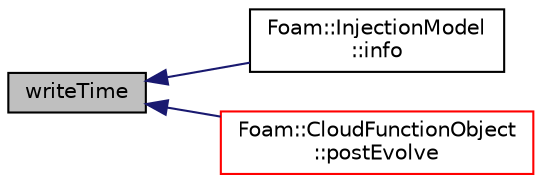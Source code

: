 digraph "writeTime"
{
  bgcolor="transparent";
  edge [fontname="Helvetica",fontsize="10",labelfontname="Helvetica",labelfontsize="10"];
  node [fontname="Helvetica",fontsize="10",shape=record];
  rankdir="LR";
  Node31 [label="writeTime",height=0.2,width=0.4,color="black", fillcolor="grey75", style="filled", fontcolor="black"];
  Node31 -> Node32 [dir="back",color="midnightblue",fontsize="10",style="solid",fontname="Helvetica"];
  Node32 [label="Foam::InjectionModel\l::info",height=0.2,width=0.4,color="black",URL="$a25201.html#a535c2aef67becff77ed292ab0eceb44c",tooltip="Write injection info to stream. "];
  Node31 -> Node33 [dir="back",color="midnightblue",fontsize="10",style="solid",fontname="Helvetica"];
  Node33 [label="Foam::CloudFunctionObject\l::postEvolve",height=0.2,width=0.4,color="red",URL="$a25097.html#a0bf23f36eb3424966e359419a566eb0a",tooltip="Post-evolve hook. "];
}
